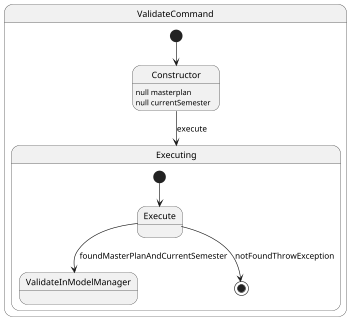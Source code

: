 @startuml
'https://plantuml.com/state-diagram

scale 350 width

state ValidateCommand {
  [*] --> Constructor
  Constructor : null masterplan
  Constructor : null currentSemester
  Constructor --> Executing : execute

  state Executing {
    [*] --> Execute
    Execute --> ValidateInModelManager : foundMasterPlanAndCurrentSemester
    Execute --> [*] : notFoundThrowException

    state ValidateInModelManager
  }
}


@enduml
